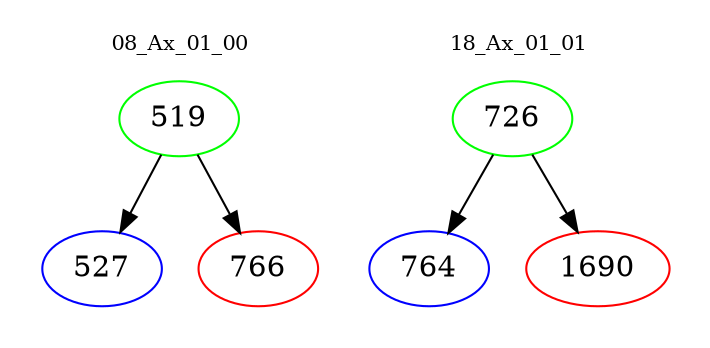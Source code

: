 digraph{
subgraph cluster_0 {
color = white
label = "08_Ax_01_00";
fontsize=10;
T0_519 [label="519", color="green"]
T0_519 -> T0_527 [color="black"]
T0_527 [label="527", color="blue"]
T0_519 -> T0_766 [color="black"]
T0_766 [label="766", color="red"]
}
subgraph cluster_1 {
color = white
label = "18_Ax_01_01";
fontsize=10;
T1_726 [label="726", color="green"]
T1_726 -> T1_764 [color="black"]
T1_764 [label="764", color="blue"]
T1_726 -> T1_1690 [color="black"]
T1_1690 [label="1690", color="red"]
}
}
